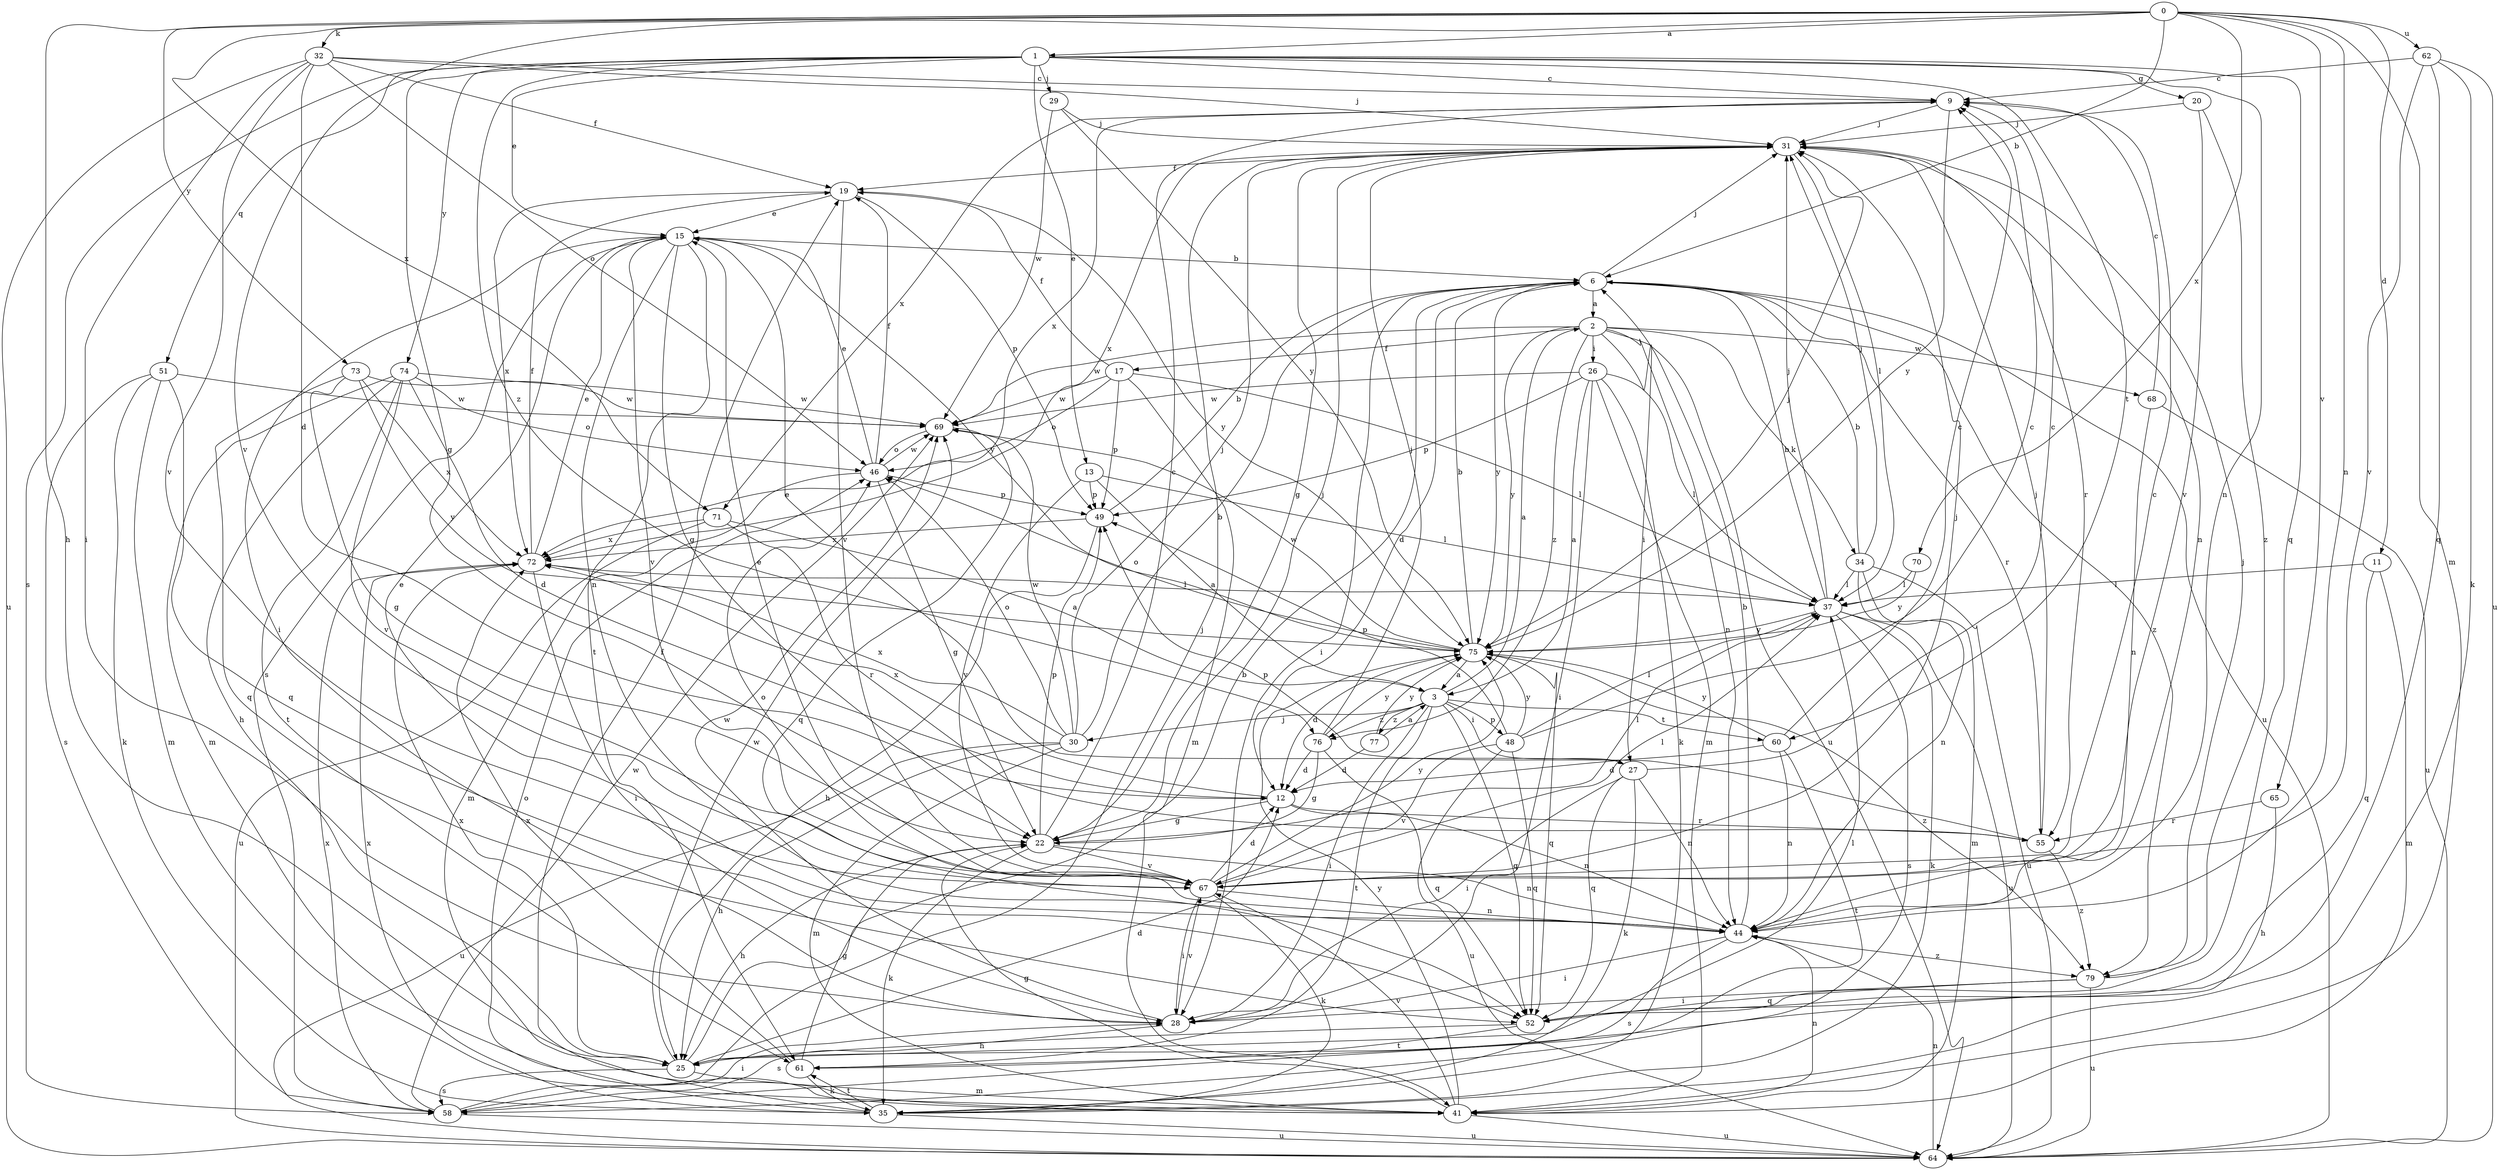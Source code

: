 strict digraph  {
0;
1;
2;
3;
6;
9;
11;
12;
13;
15;
17;
19;
20;
22;
25;
26;
27;
28;
29;
30;
31;
32;
34;
35;
37;
41;
44;
46;
48;
49;
51;
52;
55;
58;
60;
61;
62;
64;
65;
67;
68;
69;
70;
71;
72;
73;
74;
75;
76;
77;
79;
0 -> 1  [label=a];
0 -> 6  [label=b];
0 -> 11  [label=d];
0 -> 25  [label=h];
0 -> 32  [label=k];
0 -> 41  [label=m];
0 -> 44  [label=n];
0 -> 62  [label=u];
0 -> 65  [label=v];
0 -> 67  [label=v];
0 -> 70  [label=x];
0 -> 71  [label=x];
0 -> 73  [label=y];
1 -> 9  [label=c];
1 -> 13  [label=e];
1 -> 15  [label=e];
1 -> 20  [label=g];
1 -> 22  [label=g];
1 -> 29  [label=j];
1 -> 44  [label=n];
1 -> 51  [label=q];
1 -> 52  [label=q];
1 -> 58  [label=s];
1 -> 60  [label=t];
1 -> 74  [label=y];
1 -> 76  [label=z];
2 -> 17  [label=f];
2 -> 26  [label=i];
2 -> 27  [label=i];
2 -> 34  [label=k];
2 -> 44  [label=n];
2 -> 64  [label=u];
2 -> 68  [label=w];
2 -> 69  [label=w];
2 -> 75  [label=y];
2 -> 76  [label=z];
3 -> 2  [label=a];
3 -> 27  [label=i];
3 -> 28  [label=i];
3 -> 30  [label=j];
3 -> 48  [label=p];
3 -> 52  [label=q];
3 -> 60  [label=t];
3 -> 61  [label=t];
3 -> 76  [label=z];
3 -> 77  [label=z];
6 -> 2  [label=a];
6 -> 12  [label=d];
6 -> 28  [label=i];
6 -> 31  [label=j];
6 -> 55  [label=r];
6 -> 64  [label=u];
6 -> 75  [label=y];
6 -> 79  [label=z];
9 -> 31  [label=j];
9 -> 71  [label=x];
9 -> 72  [label=x];
9 -> 75  [label=y];
11 -> 37  [label=l];
11 -> 41  [label=m];
11 -> 52  [label=q];
12 -> 22  [label=g];
12 -> 44  [label=n];
12 -> 55  [label=r];
12 -> 72  [label=x];
13 -> 3  [label=a];
13 -> 37  [label=l];
13 -> 49  [label=p];
13 -> 67  [label=v];
15 -> 6  [label=b];
15 -> 22  [label=g];
15 -> 28  [label=i];
15 -> 44  [label=n];
15 -> 58  [label=s];
15 -> 61  [label=t];
15 -> 67  [label=v];
15 -> 75  [label=y];
17 -> 19  [label=f];
17 -> 37  [label=l];
17 -> 41  [label=m];
17 -> 46  [label=o];
17 -> 49  [label=p];
17 -> 69  [label=w];
19 -> 15  [label=e];
19 -> 49  [label=p];
19 -> 67  [label=v];
19 -> 72  [label=x];
19 -> 75  [label=y];
20 -> 31  [label=j];
20 -> 67  [label=v];
20 -> 79  [label=z];
22 -> 9  [label=c];
22 -> 25  [label=h];
22 -> 31  [label=j];
22 -> 35  [label=k];
22 -> 37  [label=l];
22 -> 44  [label=n];
22 -> 49  [label=p];
22 -> 67  [label=v];
25 -> 6  [label=b];
25 -> 12  [label=d];
25 -> 37  [label=l];
25 -> 41  [label=m];
25 -> 58  [label=s];
25 -> 69  [label=w];
25 -> 72  [label=x];
26 -> 3  [label=a];
26 -> 28  [label=i];
26 -> 35  [label=k];
26 -> 37  [label=l];
26 -> 41  [label=m];
26 -> 49  [label=p];
26 -> 69  [label=w];
27 -> 9  [label=c];
27 -> 15  [label=e];
27 -> 28  [label=i];
27 -> 35  [label=k];
27 -> 44  [label=n];
27 -> 52  [label=q];
28 -> 58  [label=s];
28 -> 67  [label=v];
28 -> 69  [label=w];
29 -> 31  [label=j];
29 -> 69  [label=w];
29 -> 75  [label=y];
30 -> 6  [label=b];
30 -> 25  [label=h];
30 -> 31  [label=j];
30 -> 41  [label=m];
30 -> 46  [label=o];
30 -> 64  [label=u];
30 -> 69  [label=w];
30 -> 72  [label=x];
31 -> 19  [label=f];
31 -> 22  [label=g];
31 -> 37  [label=l];
31 -> 44  [label=n];
31 -> 55  [label=r];
31 -> 72  [label=x];
32 -> 9  [label=c];
32 -> 12  [label=d];
32 -> 19  [label=f];
32 -> 28  [label=i];
32 -> 31  [label=j];
32 -> 46  [label=o];
32 -> 64  [label=u];
32 -> 67  [label=v];
34 -> 6  [label=b];
34 -> 31  [label=j];
34 -> 37  [label=l];
34 -> 41  [label=m];
34 -> 44  [label=n];
34 -> 64  [label=u];
35 -> 19  [label=f];
35 -> 46  [label=o];
35 -> 61  [label=t];
35 -> 64  [label=u];
35 -> 72  [label=x];
37 -> 6  [label=b];
37 -> 31  [label=j];
37 -> 35  [label=k];
37 -> 58  [label=s];
37 -> 64  [label=u];
37 -> 75  [label=y];
41 -> 22  [label=g];
41 -> 44  [label=n];
41 -> 64  [label=u];
41 -> 67  [label=v];
41 -> 75  [label=y];
44 -> 6  [label=b];
44 -> 15  [label=e];
44 -> 28  [label=i];
44 -> 46  [label=o];
44 -> 58  [label=s];
44 -> 79  [label=z];
46 -> 15  [label=e];
46 -> 19  [label=f];
46 -> 22  [label=g];
46 -> 41  [label=m];
46 -> 49  [label=p];
46 -> 69  [label=w];
48 -> 9  [label=c];
48 -> 37  [label=l];
48 -> 49  [label=p];
48 -> 52  [label=q];
48 -> 64  [label=u];
48 -> 67  [label=v];
48 -> 75  [label=y];
49 -> 6  [label=b];
49 -> 25  [label=h];
49 -> 72  [label=x];
51 -> 35  [label=k];
51 -> 41  [label=m];
51 -> 52  [label=q];
51 -> 58  [label=s];
51 -> 69  [label=w];
52 -> 25  [label=h];
52 -> 61  [label=t];
55 -> 31  [label=j];
55 -> 49  [label=p];
55 -> 79  [label=z];
58 -> 28  [label=i];
58 -> 31  [label=j];
58 -> 64  [label=u];
58 -> 69  [label=w];
58 -> 72  [label=x];
60 -> 9  [label=c];
60 -> 12  [label=d];
60 -> 44  [label=n];
60 -> 61  [label=t];
60 -> 75  [label=y];
61 -> 22  [label=g];
61 -> 35  [label=k];
61 -> 72  [label=x];
62 -> 9  [label=c];
62 -> 35  [label=k];
62 -> 52  [label=q];
62 -> 64  [label=u];
62 -> 67  [label=v];
64 -> 44  [label=n];
65 -> 25  [label=h];
65 -> 55  [label=r];
67 -> 9  [label=c];
67 -> 12  [label=d];
67 -> 15  [label=e];
67 -> 28  [label=i];
67 -> 31  [label=j];
67 -> 35  [label=k];
67 -> 37  [label=l];
67 -> 44  [label=n];
67 -> 75  [label=y];
68 -> 9  [label=c];
68 -> 44  [label=n];
68 -> 64  [label=u];
69 -> 46  [label=o];
69 -> 52  [label=q];
70 -> 37  [label=l];
70 -> 75  [label=y];
71 -> 3  [label=a];
71 -> 55  [label=r];
71 -> 64  [label=u];
71 -> 72  [label=x];
72 -> 15  [label=e];
72 -> 19  [label=f];
72 -> 28  [label=i];
72 -> 37  [label=l];
73 -> 22  [label=g];
73 -> 52  [label=q];
73 -> 69  [label=w];
73 -> 72  [label=x];
73 -> 75  [label=y];
74 -> 12  [label=d];
74 -> 25  [label=h];
74 -> 41  [label=m];
74 -> 46  [label=o];
74 -> 61  [label=t];
74 -> 67  [label=v];
74 -> 69  [label=w];
75 -> 3  [label=a];
75 -> 6  [label=b];
75 -> 12  [label=d];
75 -> 31  [label=j];
75 -> 46  [label=o];
75 -> 52  [label=q];
75 -> 69  [label=w];
75 -> 79  [label=z];
76 -> 12  [label=d];
76 -> 22  [label=g];
76 -> 31  [label=j];
76 -> 52  [label=q];
76 -> 75  [label=y];
77 -> 3  [label=a];
77 -> 12  [label=d];
77 -> 75  [label=y];
79 -> 28  [label=i];
79 -> 31  [label=j];
79 -> 52  [label=q];
79 -> 64  [label=u];
}
